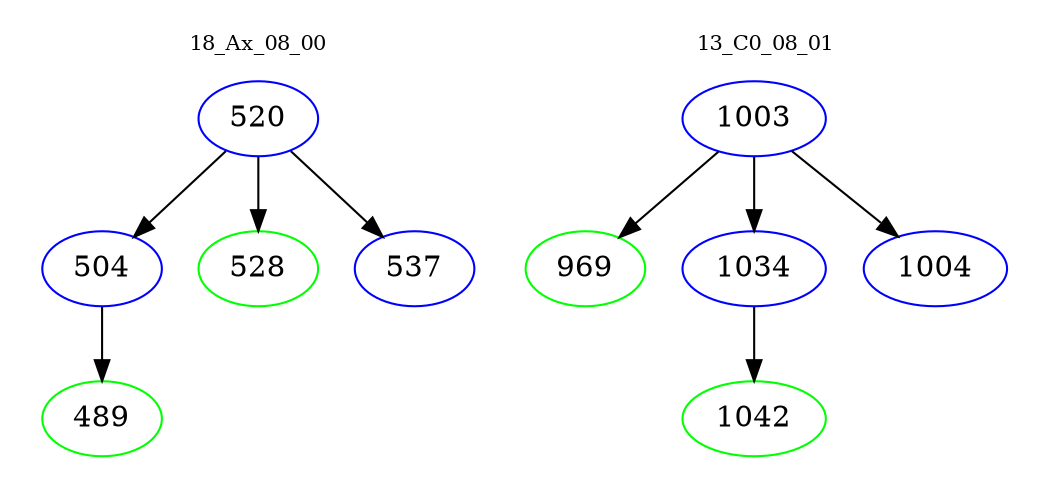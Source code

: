 digraph{
subgraph cluster_0 {
color = white
label = "18_Ax_08_00";
fontsize=10;
T0_520 [label="520", color="blue"]
T0_520 -> T0_504 [color="black"]
T0_504 [label="504", color="blue"]
T0_504 -> T0_489 [color="black"]
T0_489 [label="489", color="green"]
T0_520 -> T0_528 [color="black"]
T0_528 [label="528", color="green"]
T0_520 -> T0_537 [color="black"]
T0_537 [label="537", color="blue"]
}
subgraph cluster_1 {
color = white
label = "13_C0_08_01";
fontsize=10;
T1_1003 [label="1003", color="blue"]
T1_1003 -> T1_969 [color="black"]
T1_969 [label="969", color="green"]
T1_1003 -> T1_1034 [color="black"]
T1_1034 [label="1034", color="blue"]
T1_1034 -> T1_1042 [color="black"]
T1_1042 [label="1042", color="green"]
T1_1003 -> T1_1004 [color="black"]
T1_1004 [label="1004", color="blue"]
}
}
